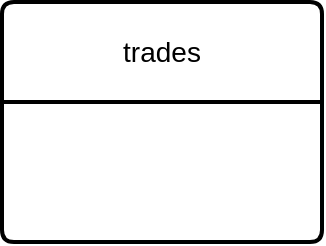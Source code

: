 <mxfile version="26.0.16">
  <diagram id="R2lEEEUBdFMjLlhIrx00" name="Page-1">
    <mxGraphModel dx="1554" dy="760" grid="1" gridSize="10" guides="1" tooltips="1" connect="1" arrows="1" fold="1" page="1" pageScale="1" pageWidth="850" pageHeight="1100" math="0" shadow="0" extFonts="Permanent Marker^https://fonts.googleapis.com/css?family=Permanent+Marker">
      <root>
        <mxCell id="0" />
        <mxCell id="1" parent="0" />
        <object label="trades" trade_id="" txn_group_id="" strategy_id="" symbol="" id="3mrZNH-vW5N-Zh-GEtlr-1">
          <mxCell style="swimlane;childLayout=stackLayout;horizontal=1;startSize=50;horizontalStack=0;rounded=1;fontSize=14;fontStyle=0;strokeWidth=2;resizeParent=0;resizeLast=1;shadow=0;dashed=0;align=center;arcSize=4;whiteSpace=wrap;html=1;" vertex="1" parent="1">
            <mxGeometry x="340" y="330" width="160" height="120" as="geometry">
              <mxRectangle x="340" y="330" width="80" height="50" as="alternateBounds" />
            </mxGeometry>
          </mxCell>
        </object>
      </root>
    </mxGraphModel>
  </diagram>
</mxfile>
